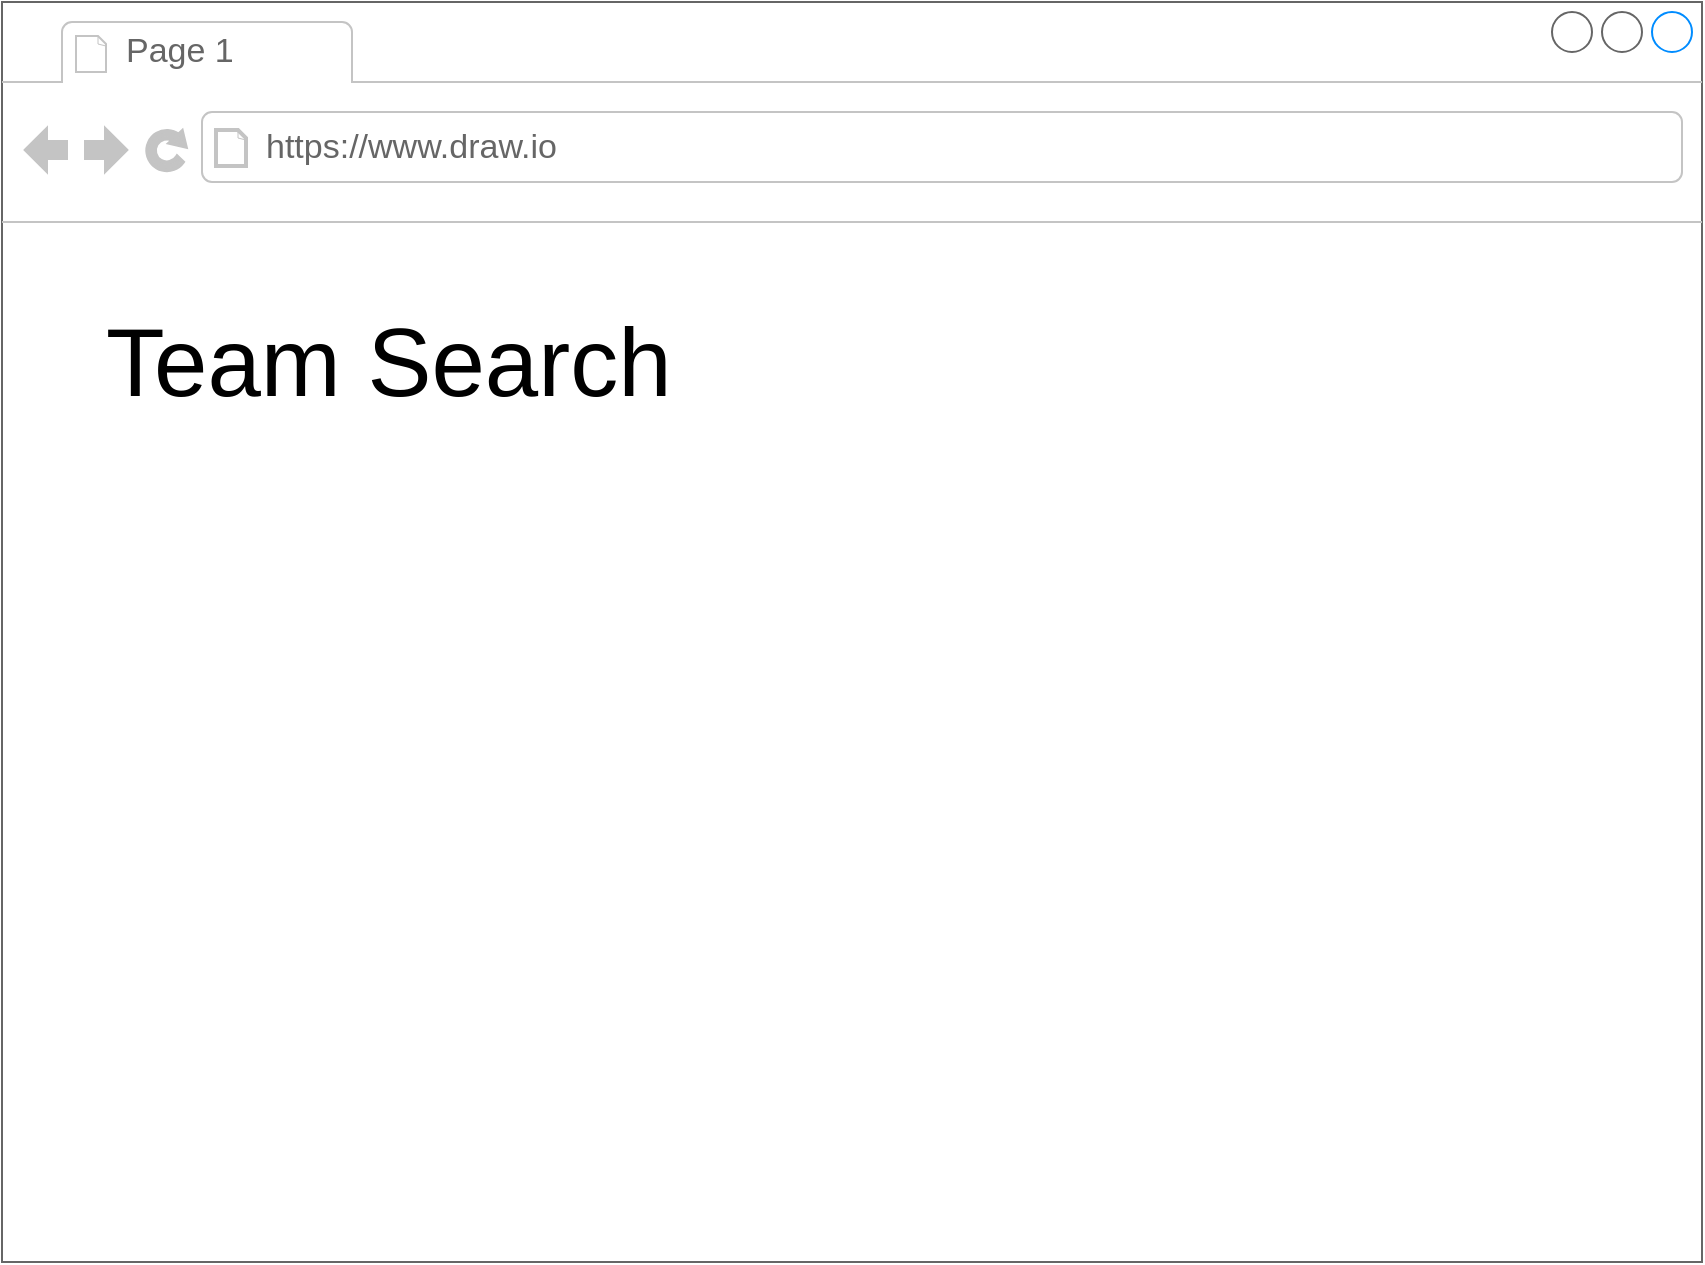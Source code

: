 <mxfile>
    <diagram id="w4NRJRUbfX9qJH2JdgkT" name="Page-1">
        <mxGraphModel dx="313" dy="402" grid="1" gridSize="10" guides="1" tooltips="1" connect="1" arrows="1" fold="1" page="1" pageScale="1" pageWidth="850" pageHeight="1100" math="0" shadow="0">
            <root>
                <mxCell id="0"/>
                <mxCell id="1" parent="0"/>
                <mxCell id="3" value="" style="strokeWidth=1;shadow=0;dashed=0;align=center;html=1;shape=mxgraph.mockup.containers.browserWindow;rSize=0;strokeColor=#666666;strokeColor2=#008cff;strokeColor3=#c4c4c4;mainText=,;recursiveResize=0;" parent="1" vertex="1">
                    <mxGeometry y="10" width="850" height="630" as="geometry"/>
                </mxCell>
                <mxCell id="5" value="&lt;font style=&quot;font-size: 48px&quot;&gt;Team Search&lt;/font&gt;" style="rounded=0;whiteSpace=wrap;html=1;strokeWidth=4;dashed=1;fillColor=none;align=left;strokeColor=none;" parent="3" vertex="1">
                    <mxGeometry x="50" y="140" width="540" height="80" as="geometry"/>
                </mxCell>
                <mxCell id="6" value="Page 1" style="strokeWidth=1;shadow=0;dashed=0;align=center;html=1;shape=mxgraph.mockup.containers.anchor;fontSize=17;fontColor=#666666;align=left;" parent="3" vertex="1">
                    <mxGeometry x="60" y="12" width="110" height="26" as="geometry"/>
                </mxCell>
                <mxCell id="7" value="https://www.draw.io" style="strokeWidth=1;shadow=0;dashed=0;align=center;html=1;shape=mxgraph.mockup.containers.anchor;rSize=0;fontSize=17;fontColor=#666666;align=left;" parent="3" vertex="1">
                    <mxGeometry x="130" y="60" width="250" height="26" as="geometry"/>
                </mxCell>
            </root>
        </mxGraphModel>
    </diagram>
</mxfile>